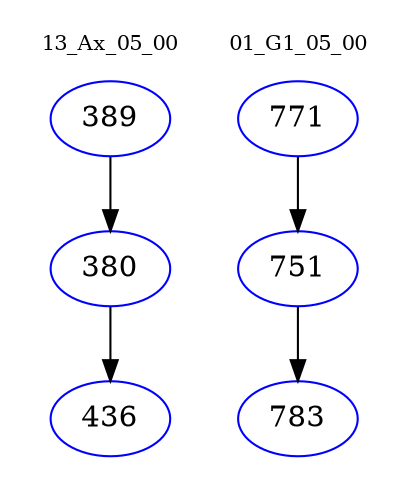 digraph{
subgraph cluster_0 {
color = white
label = "13_Ax_05_00";
fontsize=10;
T0_389 [label="389", color="blue"]
T0_389 -> T0_380 [color="black"]
T0_380 [label="380", color="blue"]
T0_380 -> T0_436 [color="black"]
T0_436 [label="436", color="blue"]
}
subgraph cluster_1 {
color = white
label = "01_G1_05_00";
fontsize=10;
T1_771 [label="771", color="blue"]
T1_771 -> T1_751 [color="black"]
T1_751 [label="751", color="blue"]
T1_751 -> T1_783 [color="black"]
T1_783 [label="783", color="blue"]
}
}
